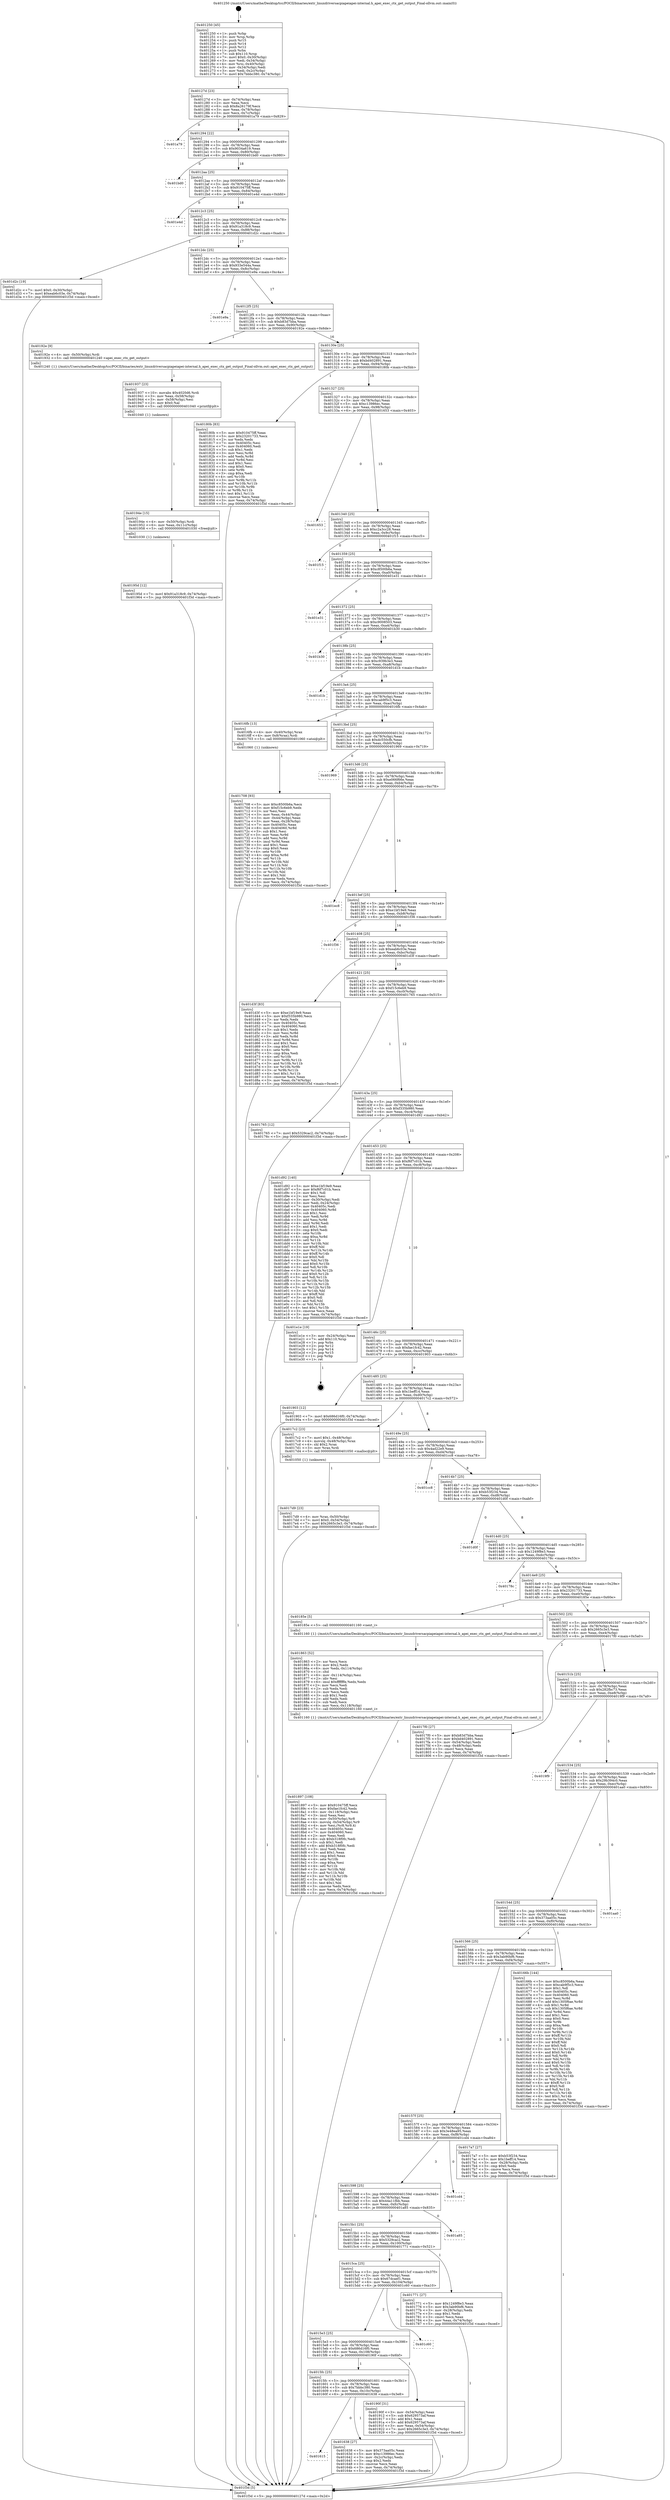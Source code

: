 digraph "0x401250" {
  label = "0x401250 (/mnt/c/Users/mathe/Desktop/tcc/POCII/binaries/extr_linuxdriversacpiapeiapei-internal.h_apei_exec_ctx_get_output_Final-ollvm.out::main(0))"
  labelloc = "t"
  node[shape=record]

  Entry [label="",width=0.3,height=0.3,shape=circle,fillcolor=black,style=filled]
  "0x40127d" [label="{
     0x40127d [23]\l
     | [instrs]\l
     &nbsp;&nbsp;0x40127d \<+3\>: mov -0x74(%rbp),%eax\l
     &nbsp;&nbsp;0x401280 \<+2\>: mov %eax,%ecx\l
     &nbsp;&nbsp;0x401282 \<+6\>: sub $0x8a26179f,%ecx\l
     &nbsp;&nbsp;0x401288 \<+3\>: mov %eax,-0x78(%rbp)\l
     &nbsp;&nbsp;0x40128b \<+3\>: mov %ecx,-0x7c(%rbp)\l
     &nbsp;&nbsp;0x40128e \<+6\>: je 0000000000401a79 \<main+0x829\>\l
  }"]
  "0x401a79" [label="{
     0x401a79\l
  }", style=dashed]
  "0x401294" [label="{
     0x401294 [22]\l
     | [instrs]\l
     &nbsp;&nbsp;0x401294 \<+5\>: jmp 0000000000401299 \<main+0x49\>\l
     &nbsp;&nbsp;0x401299 \<+3\>: mov -0x78(%rbp),%eax\l
     &nbsp;&nbsp;0x40129c \<+5\>: sub $0x9034a619,%eax\l
     &nbsp;&nbsp;0x4012a1 \<+3\>: mov %eax,-0x80(%rbp)\l
     &nbsp;&nbsp;0x4012a4 \<+6\>: je 0000000000401bd0 \<main+0x980\>\l
  }"]
  Exit [label="",width=0.3,height=0.3,shape=circle,fillcolor=black,style=filled,peripheries=2]
  "0x401bd0" [label="{
     0x401bd0\l
  }", style=dashed]
  "0x4012aa" [label="{
     0x4012aa [25]\l
     | [instrs]\l
     &nbsp;&nbsp;0x4012aa \<+5\>: jmp 00000000004012af \<main+0x5f\>\l
     &nbsp;&nbsp;0x4012af \<+3\>: mov -0x78(%rbp),%eax\l
     &nbsp;&nbsp;0x4012b2 \<+5\>: sub $0x910475ff,%eax\l
     &nbsp;&nbsp;0x4012b7 \<+6\>: mov %eax,-0x84(%rbp)\l
     &nbsp;&nbsp;0x4012bd \<+6\>: je 0000000000401e4d \<main+0xbfd\>\l
  }"]
  "0x40195d" [label="{
     0x40195d [12]\l
     | [instrs]\l
     &nbsp;&nbsp;0x40195d \<+7\>: movl $0x91a318c9,-0x74(%rbp)\l
     &nbsp;&nbsp;0x401964 \<+5\>: jmp 0000000000401f3d \<main+0xced\>\l
  }"]
  "0x401e4d" [label="{
     0x401e4d\l
  }", style=dashed]
  "0x4012c3" [label="{
     0x4012c3 [25]\l
     | [instrs]\l
     &nbsp;&nbsp;0x4012c3 \<+5\>: jmp 00000000004012c8 \<main+0x78\>\l
     &nbsp;&nbsp;0x4012c8 \<+3\>: mov -0x78(%rbp),%eax\l
     &nbsp;&nbsp;0x4012cb \<+5\>: sub $0x91a318c9,%eax\l
     &nbsp;&nbsp;0x4012d0 \<+6\>: mov %eax,-0x88(%rbp)\l
     &nbsp;&nbsp;0x4012d6 \<+6\>: je 0000000000401d2c \<main+0xadc\>\l
  }"]
  "0x40194e" [label="{
     0x40194e [15]\l
     | [instrs]\l
     &nbsp;&nbsp;0x40194e \<+4\>: mov -0x50(%rbp),%rdi\l
     &nbsp;&nbsp;0x401952 \<+6\>: mov %eax,-0x11c(%rbp)\l
     &nbsp;&nbsp;0x401958 \<+5\>: call 0000000000401030 \<free@plt\>\l
     | [calls]\l
     &nbsp;&nbsp;0x401030 \{1\} (unknown)\l
  }"]
  "0x401d2c" [label="{
     0x401d2c [19]\l
     | [instrs]\l
     &nbsp;&nbsp;0x401d2c \<+7\>: movl $0x0,-0x30(%rbp)\l
     &nbsp;&nbsp;0x401d33 \<+7\>: movl $0xeab6c03e,-0x74(%rbp)\l
     &nbsp;&nbsp;0x401d3a \<+5\>: jmp 0000000000401f3d \<main+0xced\>\l
  }"]
  "0x4012dc" [label="{
     0x4012dc [25]\l
     | [instrs]\l
     &nbsp;&nbsp;0x4012dc \<+5\>: jmp 00000000004012e1 \<main+0x91\>\l
     &nbsp;&nbsp;0x4012e1 \<+3\>: mov -0x78(%rbp),%eax\l
     &nbsp;&nbsp;0x4012e4 \<+5\>: sub $0x933e544a,%eax\l
     &nbsp;&nbsp;0x4012e9 \<+6\>: mov %eax,-0x8c(%rbp)\l
     &nbsp;&nbsp;0x4012ef \<+6\>: je 0000000000401e9a \<main+0xc4a\>\l
  }"]
  "0x401937" [label="{
     0x401937 [23]\l
     | [instrs]\l
     &nbsp;&nbsp;0x401937 \<+10\>: movabs $0x4020d6,%rdi\l
     &nbsp;&nbsp;0x401941 \<+3\>: mov %eax,-0x58(%rbp)\l
     &nbsp;&nbsp;0x401944 \<+3\>: mov -0x58(%rbp),%esi\l
     &nbsp;&nbsp;0x401947 \<+2\>: mov $0x0,%al\l
     &nbsp;&nbsp;0x401949 \<+5\>: call 0000000000401040 \<printf@plt\>\l
     | [calls]\l
     &nbsp;&nbsp;0x401040 \{1\} (unknown)\l
  }"]
  "0x401e9a" [label="{
     0x401e9a\l
  }", style=dashed]
  "0x4012f5" [label="{
     0x4012f5 [25]\l
     | [instrs]\l
     &nbsp;&nbsp;0x4012f5 \<+5\>: jmp 00000000004012fa \<main+0xaa\>\l
     &nbsp;&nbsp;0x4012fa \<+3\>: mov -0x78(%rbp),%eax\l
     &nbsp;&nbsp;0x4012fd \<+5\>: sub $0xb83d7bba,%eax\l
     &nbsp;&nbsp;0x401302 \<+6\>: mov %eax,-0x90(%rbp)\l
     &nbsp;&nbsp;0x401308 \<+6\>: je 000000000040192e \<main+0x6de\>\l
  }"]
  "0x401897" [label="{
     0x401897 [108]\l
     | [instrs]\l
     &nbsp;&nbsp;0x401897 \<+5\>: mov $0x910475ff,%ecx\l
     &nbsp;&nbsp;0x40189c \<+5\>: mov $0xfae1fc42,%edx\l
     &nbsp;&nbsp;0x4018a1 \<+6\>: mov -0x118(%rbp),%esi\l
     &nbsp;&nbsp;0x4018a7 \<+3\>: imul %eax,%esi\l
     &nbsp;&nbsp;0x4018aa \<+4\>: mov -0x50(%rbp),%r8\l
     &nbsp;&nbsp;0x4018ae \<+4\>: movslq -0x54(%rbp),%r9\l
     &nbsp;&nbsp;0x4018b2 \<+4\>: mov %esi,(%r8,%r9,4)\l
     &nbsp;&nbsp;0x4018b6 \<+7\>: mov 0x40405c,%eax\l
     &nbsp;&nbsp;0x4018bd \<+7\>: mov 0x404060,%esi\l
     &nbsp;&nbsp;0x4018c4 \<+2\>: mov %eax,%edi\l
     &nbsp;&nbsp;0x4018c6 \<+6\>: sub $0xb318f0fc,%edi\l
     &nbsp;&nbsp;0x4018cc \<+3\>: sub $0x1,%edi\l
     &nbsp;&nbsp;0x4018cf \<+6\>: add $0xb318f0fc,%edi\l
     &nbsp;&nbsp;0x4018d5 \<+3\>: imul %edi,%eax\l
     &nbsp;&nbsp;0x4018d8 \<+3\>: and $0x1,%eax\l
     &nbsp;&nbsp;0x4018db \<+3\>: cmp $0x0,%eax\l
     &nbsp;&nbsp;0x4018de \<+4\>: sete %r10b\l
     &nbsp;&nbsp;0x4018e2 \<+3\>: cmp $0xa,%esi\l
     &nbsp;&nbsp;0x4018e5 \<+4\>: setl %r11b\l
     &nbsp;&nbsp;0x4018e9 \<+3\>: mov %r10b,%bl\l
     &nbsp;&nbsp;0x4018ec \<+3\>: and %r11b,%bl\l
     &nbsp;&nbsp;0x4018ef \<+3\>: xor %r11b,%r10b\l
     &nbsp;&nbsp;0x4018f2 \<+3\>: or %r10b,%bl\l
     &nbsp;&nbsp;0x4018f5 \<+3\>: test $0x1,%bl\l
     &nbsp;&nbsp;0x4018f8 \<+3\>: cmovne %edx,%ecx\l
     &nbsp;&nbsp;0x4018fb \<+3\>: mov %ecx,-0x74(%rbp)\l
     &nbsp;&nbsp;0x4018fe \<+5\>: jmp 0000000000401f3d \<main+0xced\>\l
  }"]
  "0x40192e" [label="{
     0x40192e [9]\l
     | [instrs]\l
     &nbsp;&nbsp;0x40192e \<+4\>: mov -0x50(%rbp),%rdi\l
     &nbsp;&nbsp;0x401932 \<+5\>: call 0000000000401240 \<apei_exec_ctx_get_output\>\l
     | [calls]\l
     &nbsp;&nbsp;0x401240 \{1\} (/mnt/c/Users/mathe/Desktop/tcc/POCII/binaries/extr_linuxdriversacpiapeiapei-internal.h_apei_exec_ctx_get_output_Final-ollvm.out::apei_exec_ctx_get_output)\l
  }"]
  "0x40130e" [label="{
     0x40130e [25]\l
     | [instrs]\l
     &nbsp;&nbsp;0x40130e \<+5\>: jmp 0000000000401313 \<main+0xc3\>\l
     &nbsp;&nbsp;0x401313 \<+3\>: mov -0x78(%rbp),%eax\l
     &nbsp;&nbsp;0x401316 \<+5\>: sub $0xbd402891,%eax\l
     &nbsp;&nbsp;0x40131b \<+6\>: mov %eax,-0x94(%rbp)\l
     &nbsp;&nbsp;0x401321 \<+6\>: je 000000000040180b \<main+0x5bb\>\l
  }"]
  "0x401863" [label="{
     0x401863 [52]\l
     | [instrs]\l
     &nbsp;&nbsp;0x401863 \<+2\>: xor %ecx,%ecx\l
     &nbsp;&nbsp;0x401865 \<+5\>: mov $0x2,%edx\l
     &nbsp;&nbsp;0x40186a \<+6\>: mov %edx,-0x114(%rbp)\l
     &nbsp;&nbsp;0x401870 \<+1\>: cltd\l
     &nbsp;&nbsp;0x401871 \<+6\>: mov -0x114(%rbp),%esi\l
     &nbsp;&nbsp;0x401877 \<+2\>: idiv %esi\l
     &nbsp;&nbsp;0x401879 \<+6\>: imul $0xfffffffe,%edx,%edx\l
     &nbsp;&nbsp;0x40187f \<+2\>: mov %ecx,%edi\l
     &nbsp;&nbsp;0x401881 \<+2\>: sub %edx,%edi\l
     &nbsp;&nbsp;0x401883 \<+2\>: mov %ecx,%edx\l
     &nbsp;&nbsp;0x401885 \<+3\>: sub $0x1,%edx\l
     &nbsp;&nbsp;0x401888 \<+2\>: add %edx,%edi\l
     &nbsp;&nbsp;0x40188a \<+2\>: sub %edi,%ecx\l
     &nbsp;&nbsp;0x40188c \<+6\>: mov %ecx,-0x118(%rbp)\l
     &nbsp;&nbsp;0x401892 \<+5\>: call 0000000000401160 \<next_i\>\l
     | [calls]\l
     &nbsp;&nbsp;0x401160 \{1\} (/mnt/c/Users/mathe/Desktop/tcc/POCII/binaries/extr_linuxdriversacpiapeiapei-internal.h_apei_exec_ctx_get_output_Final-ollvm.out::next_i)\l
  }"]
  "0x40180b" [label="{
     0x40180b [83]\l
     | [instrs]\l
     &nbsp;&nbsp;0x40180b \<+5\>: mov $0x910475ff,%eax\l
     &nbsp;&nbsp;0x401810 \<+5\>: mov $0x23201733,%ecx\l
     &nbsp;&nbsp;0x401815 \<+2\>: xor %edx,%edx\l
     &nbsp;&nbsp;0x401817 \<+7\>: mov 0x40405c,%esi\l
     &nbsp;&nbsp;0x40181e \<+7\>: mov 0x404060,%edi\l
     &nbsp;&nbsp;0x401825 \<+3\>: sub $0x1,%edx\l
     &nbsp;&nbsp;0x401828 \<+3\>: mov %esi,%r8d\l
     &nbsp;&nbsp;0x40182b \<+3\>: add %edx,%r8d\l
     &nbsp;&nbsp;0x40182e \<+4\>: imul %r8d,%esi\l
     &nbsp;&nbsp;0x401832 \<+3\>: and $0x1,%esi\l
     &nbsp;&nbsp;0x401835 \<+3\>: cmp $0x0,%esi\l
     &nbsp;&nbsp;0x401838 \<+4\>: sete %r9b\l
     &nbsp;&nbsp;0x40183c \<+3\>: cmp $0xa,%edi\l
     &nbsp;&nbsp;0x40183f \<+4\>: setl %r10b\l
     &nbsp;&nbsp;0x401843 \<+3\>: mov %r9b,%r11b\l
     &nbsp;&nbsp;0x401846 \<+3\>: and %r10b,%r11b\l
     &nbsp;&nbsp;0x401849 \<+3\>: xor %r10b,%r9b\l
     &nbsp;&nbsp;0x40184c \<+3\>: or %r9b,%r11b\l
     &nbsp;&nbsp;0x40184f \<+4\>: test $0x1,%r11b\l
     &nbsp;&nbsp;0x401853 \<+3\>: cmovne %ecx,%eax\l
     &nbsp;&nbsp;0x401856 \<+3\>: mov %eax,-0x74(%rbp)\l
     &nbsp;&nbsp;0x401859 \<+5\>: jmp 0000000000401f3d \<main+0xced\>\l
  }"]
  "0x401327" [label="{
     0x401327 [25]\l
     | [instrs]\l
     &nbsp;&nbsp;0x401327 \<+5\>: jmp 000000000040132c \<main+0xdc\>\l
     &nbsp;&nbsp;0x40132c \<+3\>: mov -0x78(%rbp),%eax\l
     &nbsp;&nbsp;0x40132f \<+5\>: sub $0xc13986ec,%eax\l
     &nbsp;&nbsp;0x401334 \<+6\>: mov %eax,-0x98(%rbp)\l
     &nbsp;&nbsp;0x40133a \<+6\>: je 0000000000401653 \<main+0x403\>\l
  }"]
  "0x4017d9" [label="{
     0x4017d9 [23]\l
     | [instrs]\l
     &nbsp;&nbsp;0x4017d9 \<+4\>: mov %rax,-0x50(%rbp)\l
     &nbsp;&nbsp;0x4017dd \<+7\>: movl $0x0,-0x54(%rbp)\l
     &nbsp;&nbsp;0x4017e4 \<+7\>: movl $0x2665c3e3,-0x74(%rbp)\l
     &nbsp;&nbsp;0x4017eb \<+5\>: jmp 0000000000401f3d \<main+0xced\>\l
  }"]
  "0x401653" [label="{
     0x401653\l
  }", style=dashed]
  "0x401340" [label="{
     0x401340 [25]\l
     | [instrs]\l
     &nbsp;&nbsp;0x401340 \<+5\>: jmp 0000000000401345 \<main+0xf5\>\l
     &nbsp;&nbsp;0x401345 \<+3\>: mov -0x78(%rbp),%eax\l
     &nbsp;&nbsp;0x401348 \<+5\>: sub $0xc2a3cc28,%eax\l
     &nbsp;&nbsp;0x40134d \<+6\>: mov %eax,-0x9c(%rbp)\l
     &nbsp;&nbsp;0x401353 \<+6\>: je 0000000000401f15 \<main+0xcc5\>\l
  }"]
  "0x401708" [label="{
     0x401708 [93]\l
     | [instrs]\l
     &nbsp;&nbsp;0x401708 \<+5\>: mov $0xc8500b6a,%ecx\l
     &nbsp;&nbsp;0x40170d \<+5\>: mov $0xf15c6eb9,%edx\l
     &nbsp;&nbsp;0x401712 \<+2\>: xor %esi,%esi\l
     &nbsp;&nbsp;0x401714 \<+3\>: mov %eax,-0x44(%rbp)\l
     &nbsp;&nbsp;0x401717 \<+3\>: mov -0x44(%rbp),%eax\l
     &nbsp;&nbsp;0x40171a \<+3\>: mov %eax,-0x28(%rbp)\l
     &nbsp;&nbsp;0x40171d \<+7\>: mov 0x40405c,%eax\l
     &nbsp;&nbsp;0x401724 \<+8\>: mov 0x404060,%r8d\l
     &nbsp;&nbsp;0x40172c \<+3\>: sub $0x1,%esi\l
     &nbsp;&nbsp;0x40172f \<+3\>: mov %eax,%r9d\l
     &nbsp;&nbsp;0x401732 \<+3\>: add %esi,%r9d\l
     &nbsp;&nbsp;0x401735 \<+4\>: imul %r9d,%eax\l
     &nbsp;&nbsp;0x401739 \<+3\>: and $0x1,%eax\l
     &nbsp;&nbsp;0x40173c \<+3\>: cmp $0x0,%eax\l
     &nbsp;&nbsp;0x40173f \<+4\>: sete %r10b\l
     &nbsp;&nbsp;0x401743 \<+4\>: cmp $0xa,%r8d\l
     &nbsp;&nbsp;0x401747 \<+4\>: setl %r11b\l
     &nbsp;&nbsp;0x40174b \<+3\>: mov %r10b,%bl\l
     &nbsp;&nbsp;0x40174e \<+3\>: and %r11b,%bl\l
     &nbsp;&nbsp;0x401751 \<+3\>: xor %r11b,%r10b\l
     &nbsp;&nbsp;0x401754 \<+3\>: or %r10b,%bl\l
     &nbsp;&nbsp;0x401757 \<+3\>: test $0x1,%bl\l
     &nbsp;&nbsp;0x40175a \<+3\>: cmovne %edx,%ecx\l
     &nbsp;&nbsp;0x40175d \<+3\>: mov %ecx,-0x74(%rbp)\l
     &nbsp;&nbsp;0x401760 \<+5\>: jmp 0000000000401f3d \<main+0xced\>\l
  }"]
  "0x401f15" [label="{
     0x401f15\l
  }", style=dashed]
  "0x401359" [label="{
     0x401359 [25]\l
     | [instrs]\l
     &nbsp;&nbsp;0x401359 \<+5\>: jmp 000000000040135e \<main+0x10e\>\l
     &nbsp;&nbsp;0x40135e \<+3\>: mov -0x78(%rbp),%eax\l
     &nbsp;&nbsp;0x401361 \<+5\>: sub $0xc8500b6a,%eax\l
     &nbsp;&nbsp;0x401366 \<+6\>: mov %eax,-0xa0(%rbp)\l
     &nbsp;&nbsp;0x40136c \<+6\>: je 0000000000401e31 \<main+0xbe1\>\l
  }"]
  "0x401250" [label="{
     0x401250 [45]\l
     | [instrs]\l
     &nbsp;&nbsp;0x401250 \<+1\>: push %rbp\l
     &nbsp;&nbsp;0x401251 \<+3\>: mov %rsp,%rbp\l
     &nbsp;&nbsp;0x401254 \<+2\>: push %r15\l
     &nbsp;&nbsp;0x401256 \<+2\>: push %r14\l
     &nbsp;&nbsp;0x401258 \<+2\>: push %r12\l
     &nbsp;&nbsp;0x40125a \<+1\>: push %rbx\l
     &nbsp;&nbsp;0x40125b \<+7\>: sub $0x110,%rsp\l
     &nbsp;&nbsp;0x401262 \<+7\>: movl $0x0,-0x30(%rbp)\l
     &nbsp;&nbsp;0x401269 \<+3\>: mov %edi,-0x34(%rbp)\l
     &nbsp;&nbsp;0x40126c \<+4\>: mov %rsi,-0x40(%rbp)\l
     &nbsp;&nbsp;0x401270 \<+3\>: mov -0x34(%rbp),%edi\l
     &nbsp;&nbsp;0x401273 \<+3\>: mov %edi,-0x2c(%rbp)\l
     &nbsp;&nbsp;0x401276 \<+7\>: movl $0x7bbbc380,-0x74(%rbp)\l
  }"]
  "0x401e31" [label="{
     0x401e31\l
  }", style=dashed]
  "0x401372" [label="{
     0x401372 [25]\l
     | [instrs]\l
     &nbsp;&nbsp;0x401372 \<+5\>: jmp 0000000000401377 \<main+0x127\>\l
     &nbsp;&nbsp;0x401377 \<+3\>: mov -0x78(%rbp),%eax\l
     &nbsp;&nbsp;0x40137a \<+5\>: sub $0xc9008503,%eax\l
     &nbsp;&nbsp;0x40137f \<+6\>: mov %eax,-0xa4(%rbp)\l
     &nbsp;&nbsp;0x401385 \<+6\>: je 0000000000401b30 \<main+0x8e0\>\l
  }"]
  "0x401f3d" [label="{
     0x401f3d [5]\l
     | [instrs]\l
     &nbsp;&nbsp;0x401f3d \<+5\>: jmp 000000000040127d \<main+0x2d\>\l
  }"]
  "0x401b30" [label="{
     0x401b30\l
  }", style=dashed]
  "0x40138b" [label="{
     0x40138b [25]\l
     | [instrs]\l
     &nbsp;&nbsp;0x40138b \<+5\>: jmp 0000000000401390 \<main+0x140\>\l
     &nbsp;&nbsp;0x401390 \<+3\>: mov -0x78(%rbp),%eax\l
     &nbsp;&nbsp;0x401393 \<+5\>: sub $0xc939b3e3,%eax\l
     &nbsp;&nbsp;0x401398 \<+6\>: mov %eax,-0xa8(%rbp)\l
     &nbsp;&nbsp;0x40139e \<+6\>: je 0000000000401d1b \<main+0xacb\>\l
  }"]
  "0x401615" [label="{
     0x401615\l
  }", style=dashed]
  "0x401d1b" [label="{
     0x401d1b\l
  }", style=dashed]
  "0x4013a4" [label="{
     0x4013a4 [25]\l
     | [instrs]\l
     &nbsp;&nbsp;0x4013a4 \<+5\>: jmp 00000000004013a9 \<main+0x159\>\l
     &nbsp;&nbsp;0x4013a9 \<+3\>: mov -0x78(%rbp),%eax\l
     &nbsp;&nbsp;0x4013ac \<+5\>: sub $0xcab9f5c3,%eax\l
     &nbsp;&nbsp;0x4013b1 \<+6\>: mov %eax,-0xac(%rbp)\l
     &nbsp;&nbsp;0x4013b7 \<+6\>: je 00000000004016fb \<main+0x4ab\>\l
  }"]
  "0x401638" [label="{
     0x401638 [27]\l
     | [instrs]\l
     &nbsp;&nbsp;0x401638 \<+5\>: mov $0x373aa05c,%eax\l
     &nbsp;&nbsp;0x40163d \<+5\>: mov $0xc13986ec,%ecx\l
     &nbsp;&nbsp;0x401642 \<+3\>: mov -0x2c(%rbp),%edx\l
     &nbsp;&nbsp;0x401645 \<+3\>: cmp $0x2,%edx\l
     &nbsp;&nbsp;0x401648 \<+3\>: cmovne %ecx,%eax\l
     &nbsp;&nbsp;0x40164b \<+3\>: mov %eax,-0x74(%rbp)\l
     &nbsp;&nbsp;0x40164e \<+5\>: jmp 0000000000401f3d \<main+0xced\>\l
  }"]
  "0x4016fb" [label="{
     0x4016fb [13]\l
     | [instrs]\l
     &nbsp;&nbsp;0x4016fb \<+4\>: mov -0x40(%rbp),%rax\l
     &nbsp;&nbsp;0x4016ff \<+4\>: mov 0x8(%rax),%rdi\l
     &nbsp;&nbsp;0x401703 \<+5\>: call 0000000000401060 \<atoi@plt\>\l
     | [calls]\l
     &nbsp;&nbsp;0x401060 \{1\} (unknown)\l
  }"]
  "0x4013bd" [label="{
     0x4013bd [25]\l
     | [instrs]\l
     &nbsp;&nbsp;0x4013bd \<+5\>: jmp 00000000004013c2 \<main+0x172\>\l
     &nbsp;&nbsp;0x4013c2 \<+3\>: mov -0x78(%rbp),%eax\l
     &nbsp;&nbsp;0x4013c5 \<+5\>: sub $0xdc550cfb,%eax\l
     &nbsp;&nbsp;0x4013ca \<+6\>: mov %eax,-0xb0(%rbp)\l
     &nbsp;&nbsp;0x4013d0 \<+6\>: je 0000000000401969 \<main+0x719\>\l
  }"]
  "0x4015fc" [label="{
     0x4015fc [25]\l
     | [instrs]\l
     &nbsp;&nbsp;0x4015fc \<+5\>: jmp 0000000000401601 \<main+0x3b1\>\l
     &nbsp;&nbsp;0x401601 \<+3\>: mov -0x78(%rbp),%eax\l
     &nbsp;&nbsp;0x401604 \<+5\>: sub $0x7bbbc380,%eax\l
     &nbsp;&nbsp;0x401609 \<+6\>: mov %eax,-0x10c(%rbp)\l
     &nbsp;&nbsp;0x40160f \<+6\>: je 0000000000401638 \<main+0x3e8\>\l
  }"]
  "0x401969" [label="{
     0x401969\l
  }", style=dashed]
  "0x4013d6" [label="{
     0x4013d6 [25]\l
     | [instrs]\l
     &nbsp;&nbsp;0x4013d6 \<+5\>: jmp 00000000004013db \<main+0x18b\>\l
     &nbsp;&nbsp;0x4013db \<+3\>: mov -0x78(%rbp),%eax\l
     &nbsp;&nbsp;0x4013de \<+5\>: sub $0xe066f66e,%eax\l
     &nbsp;&nbsp;0x4013e3 \<+6\>: mov %eax,-0xb4(%rbp)\l
     &nbsp;&nbsp;0x4013e9 \<+6\>: je 0000000000401ec8 \<main+0xc78\>\l
  }"]
  "0x40190f" [label="{
     0x40190f [31]\l
     | [instrs]\l
     &nbsp;&nbsp;0x40190f \<+3\>: mov -0x54(%rbp),%eax\l
     &nbsp;&nbsp;0x401912 \<+5\>: sub $0x629573af,%eax\l
     &nbsp;&nbsp;0x401917 \<+3\>: add $0x1,%eax\l
     &nbsp;&nbsp;0x40191a \<+5\>: add $0x629573af,%eax\l
     &nbsp;&nbsp;0x40191f \<+3\>: mov %eax,-0x54(%rbp)\l
     &nbsp;&nbsp;0x401922 \<+7\>: movl $0x2665c3e3,-0x74(%rbp)\l
     &nbsp;&nbsp;0x401929 \<+5\>: jmp 0000000000401f3d \<main+0xced\>\l
  }"]
  "0x401ec8" [label="{
     0x401ec8\l
  }", style=dashed]
  "0x4013ef" [label="{
     0x4013ef [25]\l
     | [instrs]\l
     &nbsp;&nbsp;0x4013ef \<+5\>: jmp 00000000004013f4 \<main+0x1a4\>\l
     &nbsp;&nbsp;0x4013f4 \<+3\>: mov -0x78(%rbp),%eax\l
     &nbsp;&nbsp;0x4013f7 \<+5\>: sub $0xe1bf19e9,%eax\l
     &nbsp;&nbsp;0x4013fc \<+6\>: mov %eax,-0xb8(%rbp)\l
     &nbsp;&nbsp;0x401402 \<+6\>: je 0000000000401f36 \<main+0xce6\>\l
  }"]
  "0x4015e3" [label="{
     0x4015e3 [25]\l
     | [instrs]\l
     &nbsp;&nbsp;0x4015e3 \<+5\>: jmp 00000000004015e8 \<main+0x398\>\l
     &nbsp;&nbsp;0x4015e8 \<+3\>: mov -0x78(%rbp),%eax\l
     &nbsp;&nbsp;0x4015eb \<+5\>: sub $0x686d16f0,%eax\l
     &nbsp;&nbsp;0x4015f0 \<+6\>: mov %eax,-0x108(%rbp)\l
     &nbsp;&nbsp;0x4015f6 \<+6\>: je 000000000040190f \<main+0x6bf\>\l
  }"]
  "0x401f36" [label="{
     0x401f36\l
  }", style=dashed]
  "0x401408" [label="{
     0x401408 [25]\l
     | [instrs]\l
     &nbsp;&nbsp;0x401408 \<+5\>: jmp 000000000040140d \<main+0x1bd\>\l
     &nbsp;&nbsp;0x40140d \<+3\>: mov -0x78(%rbp),%eax\l
     &nbsp;&nbsp;0x401410 \<+5\>: sub $0xeab6c03e,%eax\l
     &nbsp;&nbsp;0x401415 \<+6\>: mov %eax,-0xbc(%rbp)\l
     &nbsp;&nbsp;0x40141b \<+6\>: je 0000000000401d3f \<main+0xaef\>\l
  }"]
  "0x401c60" [label="{
     0x401c60\l
  }", style=dashed]
  "0x401d3f" [label="{
     0x401d3f [83]\l
     | [instrs]\l
     &nbsp;&nbsp;0x401d3f \<+5\>: mov $0xe1bf19e9,%eax\l
     &nbsp;&nbsp;0x401d44 \<+5\>: mov $0xf335b980,%ecx\l
     &nbsp;&nbsp;0x401d49 \<+2\>: xor %edx,%edx\l
     &nbsp;&nbsp;0x401d4b \<+7\>: mov 0x40405c,%esi\l
     &nbsp;&nbsp;0x401d52 \<+7\>: mov 0x404060,%edi\l
     &nbsp;&nbsp;0x401d59 \<+3\>: sub $0x1,%edx\l
     &nbsp;&nbsp;0x401d5c \<+3\>: mov %esi,%r8d\l
     &nbsp;&nbsp;0x401d5f \<+3\>: add %edx,%r8d\l
     &nbsp;&nbsp;0x401d62 \<+4\>: imul %r8d,%esi\l
     &nbsp;&nbsp;0x401d66 \<+3\>: and $0x1,%esi\l
     &nbsp;&nbsp;0x401d69 \<+3\>: cmp $0x0,%esi\l
     &nbsp;&nbsp;0x401d6c \<+4\>: sete %r9b\l
     &nbsp;&nbsp;0x401d70 \<+3\>: cmp $0xa,%edi\l
     &nbsp;&nbsp;0x401d73 \<+4\>: setl %r10b\l
     &nbsp;&nbsp;0x401d77 \<+3\>: mov %r9b,%r11b\l
     &nbsp;&nbsp;0x401d7a \<+3\>: and %r10b,%r11b\l
     &nbsp;&nbsp;0x401d7d \<+3\>: xor %r10b,%r9b\l
     &nbsp;&nbsp;0x401d80 \<+3\>: or %r9b,%r11b\l
     &nbsp;&nbsp;0x401d83 \<+4\>: test $0x1,%r11b\l
     &nbsp;&nbsp;0x401d87 \<+3\>: cmovne %ecx,%eax\l
     &nbsp;&nbsp;0x401d8a \<+3\>: mov %eax,-0x74(%rbp)\l
     &nbsp;&nbsp;0x401d8d \<+5\>: jmp 0000000000401f3d \<main+0xced\>\l
  }"]
  "0x401421" [label="{
     0x401421 [25]\l
     | [instrs]\l
     &nbsp;&nbsp;0x401421 \<+5\>: jmp 0000000000401426 \<main+0x1d6\>\l
     &nbsp;&nbsp;0x401426 \<+3\>: mov -0x78(%rbp),%eax\l
     &nbsp;&nbsp;0x401429 \<+5\>: sub $0xf15c6eb9,%eax\l
     &nbsp;&nbsp;0x40142e \<+6\>: mov %eax,-0xc0(%rbp)\l
     &nbsp;&nbsp;0x401434 \<+6\>: je 0000000000401765 \<main+0x515\>\l
  }"]
  "0x4015ca" [label="{
     0x4015ca [25]\l
     | [instrs]\l
     &nbsp;&nbsp;0x4015ca \<+5\>: jmp 00000000004015cf \<main+0x37f\>\l
     &nbsp;&nbsp;0x4015cf \<+3\>: mov -0x78(%rbp),%eax\l
     &nbsp;&nbsp;0x4015d2 \<+5\>: sub $0x67dcaef1,%eax\l
     &nbsp;&nbsp;0x4015d7 \<+6\>: mov %eax,-0x104(%rbp)\l
     &nbsp;&nbsp;0x4015dd \<+6\>: je 0000000000401c60 \<main+0xa10\>\l
  }"]
  "0x401765" [label="{
     0x401765 [12]\l
     | [instrs]\l
     &nbsp;&nbsp;0x401765 \<+7\>: movl $0x5329cac2,-0x74(%rbp)\l
     &nbsp;&nbsp;0x40176c \<+5\>: jmp 0000000000401f3d \<main+0xced\>\l
  }"]
  "0x40143a" [label="{
     0x40143a [25]\l
     | [instrs]\l
     &nbsp;&nbsp;0x40143a \<+5\>: jmp 000000000040143f \<main+0x1ef\>\l
     &nbsp;&nbsp;0x40143f \<+3\>: mov -0x78(%rbp),%eax\l
     &nbsp;&nbsp;0x401442 \<+5\>: sub $0xf335b980,%eax\l
     &nbsp;&nbsp;0x401447 \<+6\>: mov %eax,-0xc4(%rbp)\l
     &nbsp;&nbsp;0x40144d \<+6\>: je 0000000000401d92 \<main+0xb42\>\l
  }"]
  "0x401771" [label="{
     0x401771 [27]\l
     | [instrs]\l
     &nbsp;&nbsp;0x401771 \<+5\>: mov $0x1249f8e3,%eax\l
     &nbsp;&nbsp;0x401776 \<+5\>: mov $0x3ab90bf6,%ecx\l
     &nbsp;&nbsp;0x40177b \<+3\>: mov -0x28(%rbp),%edx\l
     &nbsp;&nbsp;0x40177e \<+3\>: cmp $0x1,%edx\l
     &nbsp;&nbsp;0x401781 \<+3\>: cmovl %ecx,%eax\l
     &nbsp;&nbsp;0x401784 \<+3\>: mov %eax,-0x74(%rbp)\l
     &nbsp;&nbsp;0x401787 \<+5\>: jmp 0000000000401f3d \<main+0xced\>\l
  }"]
  "0x401d92" [label="{
     0x401d92 [140]\l
     | [instrs]\l
     &nbsp;&nbsp;0x401d92 \<+5\>: mov $0xe1bf19e9,%eax\l
     &nbsp;&nbsp;0x401d97 \<+5\>: mov $0xf6f7c01b,%ecx\l
     &nbsp;&nbsp;0x401d9c \<+2\>: mov $0x1,%dl\l
     &nbsp;&nbsp;0x401d9e \<+2\>: xor %esi,%esi\l
     &nbsp;&nbsp;0x401da0 \<+3\>: mov -0x30(%rbp),%edi\l
     &nbsp;&nbsp;0x401da3 \<+3\>: mov %edi,-0x24(%rbp)\l
     &nbsp;&nbsp;0x401da6 \<+7\>: mov 0x40405c,%edi\l
     &nbsp;&nbsp;0x401dad \<+8\>: mov 0x404060,%r8d\l
     &nbsp;&nbsp;0x401db5 \<+3\>: sub $0x1,%esi\l
     &nbsp;&nbsp;0x401db8 \<+3\>: mov %edi,%r9d\l
     &nbsp;&nbsp;0x401dbb \<+3\>: add %esi,%r9d\l
     &nbsp;&nbsp;0x401dbe \<+4\>: imul %r9d,%edi\l
     &nbsp;&nbsp;0x401dc2 \<+3\>: and $0x1,%edi\l
     &nbsp;&nbsp;0x401dc5 \<+3\>: cmp $0x0,%edi\l
     &nbsp;&nbsp;0x401dc8 \<+4\>: sete %r10b\l
     &nbsp;&nbsp;0x401dcc \<+4\>: cmp $0xa,%r8d\l
     &nbsp;&nbsp;0x401dd0 \<+4\>: setl %r11b\l
     &nbsp;&nbsp;0x401dd4 \<+3\>: mov %r10b,%bl\l
     &nbsp;&nbsp;0x401dd7 \<+3\>: xor $0xff,%bl\l
     &nbsp;&nbsp;0x401dda \<+3\>: mov %r11b,%r14b\l
     &nbsp;&nbsp;0x401ddd \<+4\>: xor $0xff,%r14b\l
     &nbsp;&nbsp;0x401de1 \<+3\>: xor $0x0,%dl\l
     &nbsp;&nbsp;0x401de4 \<+3\>: mov %bl,%r15b\l
     &nbsp;&nbsp;0x401de7 \<+4\>: and $0x0,%r15b\l
     &nbsp;&nbsp;0x401deb \<+3\>: and %dl,%r10b\l
     &nbsp;&nbsp;0x401dee \<+3\>: mov %r14b,%r12b\l
     &nbsp;&nbsp;0x401df1 \<+4\>: and $0x0,%r12b\l
     &nbsp;&nbsp;0x401df5 \<+3\>: and %dl,%r11b\l
     &nbsp;&nbsp;0x401df8 \<+3\>: or %r10b,%r15b\l
     &nbsp;&nbsp;0x401dfb \<+3\>: or %r11b,%r12b\l
     &nbsp;&nbsp;0x401dfe \<+3\>: xor %r12b,%r15b\l
     &nbsp;&nbsp;0x401e01 \<+3\>: or %r14b,%bl\l
     &nbsp;&nbsp;0x401e04 \<+3\>: xor $0xff,%bl\l
     &nbsp;&nbsp;0x401e07 \<+3\>: or $0x0,%dl\l
     &nbsp;&nbsp;0x401e0a \<+2\>: and %dl,%bl\l
     &nbsp;&nbsp;0x401e0c \<+3\>: or %bl,%r15b\l
     &nbsp;&nbsp;0x401e0f \<+4\>: test $0x1,%r15b\l
     &nbsp;&nbsp;0x401e13 \<+3\>: cmovne %ecx,%eax\l
     &nbsp;&nbsp;0x401e16 \<+3\>: mov %eax,-0x74(%rbp)\l
     &nbsp;&nbsp;0x401e19 \<+5\>: jmp 0000000000401f3d \<main+0xced\>\l
  }"]
  "0x401453" [label="{
     0x401453 [25]\l
     | [instrs]\l
     &nbsp;&nbsp;0x401453 \<+5\>: jmp 0000000000401458 \<main+0x208\>\l
     &nbsp;&nbsp;0x401458 \<+3\>: mov -0x78(%rbp),%eax\l
     &nbsp;&nbsp;0x40145b \<+5\>: sub $0xf6f7c01b,%eax\l
     &nbsp;&nbsp;0x401460 \<+6\>: mov %eax,-0xc8(%rbp)\l
     &nbsp;&nbsp;0x401466 \<+6\>: je 0000000000401e1e \<main+0xbce\>\l
  }"]
  "0x4015b1" [label="{
     0x4015b1 [25]\l
     | [instrs]\l
     &nbsp;&nbsp;0x4015b1 \<+5\>: jmp 00000000004015b6 \<main+0x366\>\l
     &nbsp;&nbsp;0x4015b6 \<+3\>: mov -0x78(%rbp),%eax\l
     &nbsp;&nbsp;0x4015b9 \<+5\>: sub $0x5329cac2,%eax\l
     &nbsp;&nbsp;0x4015be \<+6\>: mov %eax,-0x100(%rbp)\l
     &nbsp;&nbsp;0x4015c4 \<+6\>: je 0000000000401771 \<main+0x521\>\l
  }"]
  "0x401e1e" [label="{
     0x401e1e [19]\l
     | [instrs]\l
     &nbsp;&nbsp;0x401e1e \<+3\>: mov -0x24(%rbp),%eax\l
     &nbsp;&nbsp;0x401e21 \<+7\>: add $0x110,%rsp\l
     &nbsp;&nbsp;0x401e28 \<+1\>: pop %rbx\l
     &nbsp;&nbsp;0x401e29 \<+2\>: pop %r12\l
     &nbsp;&nbsp;0x401e2b \<+2\>: pop %r14\l
     &nbsp;&nbsp;0x401e2d \<+2\>: pop %r15\l
     &nbsp;&nbsp;0x401e2f \<+1\>: pop %rbp\l
     &nbsp;&nbsp;0x401e30 \<+1\>: ret\l
  }"]
  "0x40146c" [label="{
     0x40146c [25]\l
     | [instrs]\l
     &nbsp;&nbsp;0x40146c \<+5\>: jmp 0000000000401471 \<main+0x221\>\l
     &nbsp;&nbsp;0x401471 \<+3\>: mov -0x78(%rbp),%eax\l
     &nbsp;&nbsp;0x401474 \<+5\>: sub $0xfae1fc42,%eax\l
     &nbsp;&nbsp;0x401479 \<+6\>: mov %eax,-0xcc(%rbp)\l
     &nbsp;&nbsp;0x40147f \<+6\>: je 0000000000401903 \<main+0x6b3\>\l
  }"]
  "0x401a85" [label="{
     0x401a85\l
  }", style=dashed]
  "0x401903" [label="{
     0x401903 [12]\l
     | [instrs]\l
     &nbsp;&nbsp;0x401903 \<+7\>: movl $0x686d16f0,-0x74(%rbp)\l
     &nbsp;&nbsp;0x40190a \<+5\>: jmp 0000000000401f3d \<main+0xced\>\l
  }"]
  "0x401485" [label="{
     0x401485 [25]\l
     | [instrs]\l
     &nbsp;&nbsp;0x401485 \<+5\>: jmp 000000000040148a \<main+0x23a\>\l
     &nbsp;&nbsp;0x40148a \<+3\>: mov -0x78(%rbp),%eax\l
     &nbsp;&nbsp;0x40148d \<+5\>: sub $0x1beff14,%eax\l
     &nbsp;&nbsp;0x401492 \<+6\>: mov %eax,-0xd0(%rbp)\l
     &nbsp;&nbsp;0x401498 \<+6\>: je 00000000004017c2 \<main+0x572\>\l
  }"]
  "0x401598" [label="{
     0x401598 [25]\l
     | [instrs]\l
     &nbsp;&nbsp;0x401598 \<+5\>: jmp 000000000040159d \<main+0x34d\>\l
     &nbsp;&nbsp;0x40159d \<+3\>: mov -0x78(%rbp),%eax\l
     &nbsp;&nbsp;0x4015a0 \<+5\>: sub $0x44a11fbb,%eax\l
     &nbsp;&nbsp;0x4015a5 \<+6\>: mov %eax,-0xfc(%rbp)\l
     &nbsp;&nbsp;0x4015ab \<+6\>: je 0000000000401a85 \<main+0x835\>\l
  }"]
  "0x4017c2" [label="{
     0x4017c2 [23]\l
     | [instrs]\l
     &nbsp;&nbsp;0x4017c2 \<+7\>: movl $0x1,-0x48(%rbp)\l
     &nbsp;&nbsp;0x4017c9 \<+4\>: movslq -0x48(%rbp),%rax\l
     &nbsp;&nbsp;0x4017cd \<+4\>: shl $0x2,%rax\l
     &nbsp;&nbsp;0x4017d1 \<+3\>: mov %rax,%rdi\l
     &nbsp;&nbsp;0x4017d4 \<+5\>: call 0000000000401050 \<malloc@plt\>\l
     | [calls]\l
     &nbsp;&nbsp;0x401050 \{1\} (unknown)\l
  }"]
  "0x40149e" [label="{
     0x40149e [25]\l
     | [instrs]\l
     &nbsp;&nbsp;0x40149e \<+5\>: jmp 00000000004014a3 \<main+0x253\>\l
     &nbsp;&nbsp;0x4014a3 \<+3\>: mov -0x78(%rbp),%eax\l
     &nbsp;&nbsp;0x4014a6 \<+5\>: sub $0x4ad22e9,%eax\l
     &nbsp;&nbsp;0x4014ab \<+6\>: mov %eax,-0xd4(%rbp)\l
     &nbsp;&nbsp;0x4014b1 \<+6\>: je 0000000000401cc8 \<main+0xa78\>\l
  }"]
  "0x401cd4" [label="{
     0x401cd4\l
  }", style=dashed]
  "0x401cc8" [label="{
     0x401cc8\l
  }", style=dashed]
  "0x4014b7" [label="{
     0x4014b7 [25]\l
     | [instrs]\l
     &nbsp;&nbsp;0x4014b7 \<+5\>: jmp 00000000004014bc \<main+0x26c\>\l
     &nbsp;&nbsp;0x4014bc \<+3\>: mov -0x78(%rbp),%eax\l
     &nbsp;&nbsp;0x4014bf \<+5\>: sub $0xb53f234,%eax\l
     &nbsp;&nbsp;0x4014c4 \<+6\>: mov %eax,-0xd8(%rbp)\l
     &nbsp;&nbsp;0x4014ca \<+6\>: je 0000000000401d0f \<main+0xabf\>\l
  }"]
  "0x40157f" [label="{
     0x40157f [25]\l
     | [instrs]\l
     &nbsp;&nbsp;0x40157f \<+5\>: jmp 0000000000401584 \<main+0x334\>\l
     &nbsp;&nbsp;0x401584 \<+3\>: mov -0x78(%rbp),%eax\l
     &nbsp;&nbsp;0x401587 \<+5\>: sub $0x3e48ea95,%eax\l
     &nbsp;&nbsp;0x40158c \<+6\>: mov %eax,-0xf8(%rbp)\l
     &nbsp;&nbsp;0x401592 \<+6\>: je 0000000000401cd4 \<main+0xa84\>\l
  }"]
  "0x401d0f" [label="{
     0x401d0f\l
  }", style=dashed]
  "0x4014d0" [label="{
     0x4014d0 [25]\l
     | [instrs]\l
     &nbsp;&nbsp;0x4014d0 \<+5\>: jmp 00000000004014d5 \<main+0x285\>\l
     &nbsp;&nbsp;0x4014d5 \<+3\>: mov -0x78(%rbp),%eax\l
     &nbsp;&nbsp;0x4014d8 \<+5\>: sub $0x1249f8e3,%eax\l
     &nbsp;&nbsp;0x4014dd \<+6\>: mov %eax,-0xdc(%rbp)\l
     &nbsp;&nbsp;0x4014e3 \<+6\>: je 000000000040178c \<main+0x53c\>\l
  }"]
  "0x4017a7" [label="{
     0x4017a7 [27]\l
     | [instrs]\l
     &nbsp;&nbsp;0x4017a7 \<+5\>: mov $0xb53f234,%eax\l
     &nbsp;&nbsp;0x4017ac \<+5\>: mov $0x1beff14,%ecx\l
     &nbsp;&nbsp;0x4017b1 \<+3\>: mov -0x28(%rbp),%edx\l
     &nbsp;&nbsp;0x4017b4 \<+3\>: cmp $0x0,%edx\l
     &nbsp;&nbsp;0x4017b7 \<+3\>: cmove %ecx,%eax\l
     &nbsp;&nbsp;0x4017ba \<+3\>: mov %eax,-0x74(%rbp)\l
     &nbsp;&nbsp;0x4017bd \<+5\>: jmp 0000000000401f3d \<main+0xced\>\l
  }"]
  "0x40178c" [label="{
     0x40178c\l
  }", style=dashed]
  "0x4014e9" [label="{
     0x4014e9 [25]\l
     | [instrs]\l
     &nbsp;&nbsp;0x4014e9 \<+5\>: jmp 00000000004014ee \<main+0x29e\>\l
     &nbsp;&nbsp;0x4014ee \<+3\>: mov -0x78(%rbp),%eax\l
     &nbsp;&nbsp;0x4014f1 \<+5\>: sub $0x23201733,%eax\l
     &nbsp;&nbsp;0x4014f6 \<+6\>: mov %eax,-0xe0(%rbp)\l
     &nbsp;&nbsp;0x4014fc \<+6\>: je 000000000040185e \<main+0x60e\>\l
  }"]
  "0x401566" [label="{
     0x401566 [25]\l
     | [instrs]\l
     &nbsp;&nbsp;0x401566 \<+5\>: jmp 000000000040156b \<main+0x31b\>\l
     &nbsp;&nbsp;0x40156b \<+3\>: mov -0x78(%rbp),%eax\l
     &nbsp;&nbsp;0x40156e \<+5\>: sub $0x3ab90bf6,%eax\l
     &nbsp;&nbsp;0x401573 \<+6\>: mov %eax,-0xf4(%rbp)\l
     &nbsp;&nbsp;0x401579 \<+6\>: je 00000000004017a7 \<main+0x557\>\l
  }"]
  "0x40185e" [label="{
     0x40185e [5]\l
     | [instrs]\l
     &nbsp;&nbsp;0x40185e \<+5\>: call 0000000000401160 \<next_i\>\l
     | [calls]\l
     &nbsp;&nbsp;0x401160 \{1\} (/mnt/c/Users/mathe/Desktop/tcc/POCII/binaries/extr_linuxdriversacpiapeiapei-internal.h_apei_exec_ctx_get_output_Final-ollvm.out::next_i)\l
  }"]
  "0x401502" [label="{
     0x401502 [25]\l
     | [instrs]\l
     &nbsp;&nbsp;0x401502 \<+5\>: jmp 0000000000401507 \<main+0x2b7\>\l
     &nbsp;&nbsp;0x401507 \<+3\>: mov -0x78(%rbp),%eax\l
     &nbsp;&nbsp;0x40150a \<+5\>: sub $0x2665c3e3,%eax\l
     &nbsp;&nbsp;0x40150f \<+6\>: mov %eax,-0xe4(%rbp)\l
     &nbsp;&nbsp;0x401515 \<+6\>: je 00000000004017f0 \<main+0x5a0\>\l
  }"]
  "0x40166b" [label="{
     0x40166b [144]\l
     | [instrs]\l
     &nbsp;&nbsp;0x40166b \<+5\>: mov $0xc8500b6a,%eax\l
     &nbsp;&nbsp;0x401670 \<+5\>: mov $0xcab9f5c3,%ecx\l
     &nbsp;&nbsp;0x401675 \<+2\>: mov $0x1,%dl\l
     &nbsp;&nbsp;0x401677 \<+7\>: mov 0x40405c,%esi\l
     &nbsp;&nbsp;0x40167e \<+7\>: mov 0x404060,%edi\l
     &nbsp;&nbsp;0x401685 \<+3\>: mov %esi,%r8d\l
     &nbsp;&nbsp;0x401688 \<+7\>: add $0x1305f6ae,%r8d\l
     &nbsp;&nbsp;0x40168f \<+4\>: sub $0x1,%r8d\l
     &nbsp;&nbsp;0x401693 \<+7\>: sub $0x1305f6ae,%r8d\l
     &nbsp;&nbsp;0x40169a \<+4\>: imul %r8d,%esi\l
     &nbsp;&nbsp;0x40169e \<+3\>: and $0x1,%esi\l
     &nbsp;&nbsp;0x4016a1 \<+3\>: cmp $0x0,%esi\l
     &nbsp;&nbsp;0x4016a4 \<+4\>: sete %r9b\l
     &nbsp;&nbsp;0x4016a8 \<+3\>: cmp $0xa,%edi\l
     &nbsp;&nbsp;0x4016ab \<+4\>: setl %r10b\l
     &nbsp;&nbsp;0x4016af \<+3\>: mov %r9b,%r11b\l
     &nbsp;&nbsp;0x4016b2 \<+4\>: xor $0xff,%r11b\l
     &nbsp;&nbsp;0x4016b6 \<+3\>: mov %r10b,%bl\l
     &nbsp;&nbsp;0x4016b9 \<+3\>: xor $0xff,%bl\l
     &nbsp;&nbsp;0x4016bc \<+3\>: xor $0x0,%dl\l
     &nbsp;&nbsp;0x4016bf \<+3\>: mov %r11b,%r14b\l
     &nbsp;&nbsp;0x4016c2 \<+4\>: and $0x0,%r14b\l
     &nbsp;&nbsp;0x4016c6 \<+3\>: and %dl,%r9b\l
     &nbsp;&nbsp;0x4016c9 \<+3\>: mov %bl,%r15b\l
     &nbsp;&nbsp;0x4016cc \<+4\>: and $0x0,%r15b\l
     &nbsp;&nbsp;0x4016d0 \<+3\>: and %dl,%r10b\l
     &nbsp;&nbsp;0x4016d3 \<+3\>: or %r9b,%r14b\l
     &nbsp;&nbsp;0x4016d6 \<+3\>: or %r10b,%r15b\l
     &nbsp;&nbsp;0x4016d9 \<+3\>: xor %r15b,%r14b\l
     &nbsp;&nbsp;0x4016dc \<+3\>: or %bl,%r11b\l
     &nbsp;&nbsp;0x4016df \<+4\>: xor $0xff,%r11b\l
     &nbsp;&nbsp;0x4016e3 \<+3\>: or $0x0,%dl\l
     &nbsp;&nbsp;0x4016e6 \<+3\>: and %dl,%r11b\l
     &nbsp;&nbsp;0x4016e9 \<+3\>: or %r11b,%r14b\l
     &nbsp;&nbsp;0x4016ec \<+4\>: test $0x1,%r14b\l
     &nbsp;&nbsp;0x4016f0 \<+3\>: cmovne %ecx,%eax\l
     &nbsp;&nbsp;0x4016f3 \<+3\>: mov %eax,-0x74(%rbp)\l
     &nbsp;&nbsp;0x4016f6 \<+5\>: jmp 0000000000401f3d \<main+0xced\>\l
  }"]
  "0x4017f0" [label="{
     0x4017f0 [27]\l
     | [instrs]\l
     &nbsp;&nbsp;0x4017f0 \<+5\>: mov $0xb83d7bba,%eax\l
     &nbsp;&nbsp;0x4017f5 \<+5\>: mov $0xbd402891,%ecx\l
     &nbsp;&nbsp;0x4017fa \<+3\>: mov -0x54(%rbp),%edx\l
     &nbsp;&nbsp;0x4017fd \<+3\>: cmp -0x48(%rbp),%edx\l
     &nbsp;&nbsp;0x401800 \<+3\>: cmovl %ecx,%eax\l
     &nbsp;&nbsp;0x401803 \<+3\>: mov %eax,-0x74(%rbp)\l
     &nbsp;&nbsp;0x401806 \<+5\>: jmp 0000000000401f3d \<main+0xced\>\l
  }"]
  "0x40151b" [label="{
     0x40151b [25]\l
     | [instrs]\l
     &nbsp;&nbsp;0x40151b \<+5\>: jmp 0000000000401520 \<main+0x2d0\>\l
     &nbsp;&nbsp;0x401520 \<+3\>: mov -0x78(%rbp),%eax\l
     &nbsp;&nbsp;0x401523 \<+5\>: sub $0x282fbc73,%eax\l
     &nbsp;&nbsp;0x401528 \<+6\>: mov %eax,-0xe8(%rbp)\l
     &nbsp;&nbsp;0x40152e \<+6\>: je 00000000004019f9 \<main+0x7a9\>\l
  }"]
  "0x40154d" [label="{
     0x40154d [25]\l
     | [instrs]\l
     &nbsp;&nbsp;0x40154d \<+5\>: jmp 0000000000401552 \<main+0x302\>\l
     &nbsp;&nbsp;0x401552 \<+3\>: mov -0x78(%rbp),%eax\l
     &nbsp;&nbsp;0x401555 \<+5\>: sub $0x373aa05c,%eax\l
     &nbsp;&nbsp;0x40155a \<+6\>: mov %eax,-0xf0(%rbp)\l
     &nbsp;&nbsp;0x401560 \<+6\>: je 000000000040166b \<main+0x41b\>\l
  }"]
  "0x4019f9" [label="{
     0x4019f9\l
  }", style=dashed]
  "0x401534" [label="{
     0x401534 [25]\l
     | [instrs]\l
     &nbsp;&nbsp;0x401534 \<+5\>: jmp 0000000000401539 \<main+0x2e9\>\l
     &nbsp;&nbsp;0x401539 \<+3\>: mov -0x78(%rbp),%eax\l
     &nbsp;&nbsp;0x40153c \<+5\>: sub $0x29b394c0,%eax\l
     &nbsp;&nbsp;0x401541 \<+6\>: mov %eax,-0xec(%rbp)\l
     &nbsp;&nbsp;0x401547 \<+6\>: je 0000000000401aa0 \<main+0x850\>\l
  }"]
  "0x401aa0" [label="{
     0x401aa0\l
  }", style=dashed]
  Entry -> "0x401250" [label=" 1"]
  "0x40127d" -> "0x401a79" [label=" 0"]
  "0x40127d" -> "0x401294" [label=" 18"]
  "0x401e1e" -> Exit [label=" 1"]
  "0x401294" -> "0x401bd0" [label=" 0"]
  "0x401294" -> "0x4012aa" [label=" 18"]
  "0x401d92" -> "0x401f3d" [label=" 1"]
  "0x4012aa" -> "0x401e4d" [label=" 0"]
  "0x4012aa" -> "0x4012c3" [label=" 18"]
  "0x401d3f" -> "0x401f3d" [label=" 1"]
  "0x4012c3" -> "0x401d2c" [label=" 1"]
  "0x4012c3" -> "0x4012dc" [label=" 17"]
  "0x401d2c" -> "0x401f3d" [label=" 1"]
  "0x4012dc" -> "0x401e9a" [label=" 0"]
  "0x4012dc" -> "0x4012f5" [label=" 17"]
  "0x40195d" -> "0x401f3d" [label=" 1"]
  "0x4012f5" -> "0x40192e" [label=" 1"]
  "0x4012f5" -> "0x40130e" [label=" 16"]
  "0x40194e" -> "0x40195d" [label=" 1"]
  "0x40130e" -> "0x40180b" [label=" 1"]
  "0x40130e" -> "0x401327" [label=" 15"]
  "0x401937" -> "0x40194e" [label=" 1"]
  "0x401327" -> "0x401653" [label=" 0"]
  "0x401327" -> "0x401340" [label=" 15"]
  "0x40192e" -> "0x401937" [label=" 1"]
  "0x401340" -> "0x401f15" [label=" 0"]
  "0x401340" -> "0x401359" [label=" 15"]
  "0x40190f" -> "0x401f3d" [label=" 1"]
  "0x401359" -> "0x401e31" [label=" 0"]
  "0x401359" -> "0x401372" [label=" 15"]
  "0x401903" -> "0x401f3d" [label=" 1"]
  "0x401372" -> "0x401b30" [label=" 0"]
  "0x401372" -> "0x40138b" [label=" 15"]
  "0x401897" -> "0x401f3d" [label=" 1"]
  "0x40138b" -> "0x401d1b" [label=" 0"]
  "0x40138b" -> "0x4013a4" [label=" 15"]
  "0x401863" -> "0x401897" [label=" 1"]
  "0x4013a4" -> "0x4016fb" [label=" 1"]
  "0x4013a4" -> "0x4013bd" [label=" 14"]
  "0x40185e" -> "0x401863" [label=" 1"]
  "0x4013bd" -> "0x401969" [label=" 0"]
  "0x4013bd" -> "0x4013d6" [label=" 14"]
  "0x4017f0" -> "0x401f3d" [label=" 2"]
  "0x4013d6" -> "0x401ec8" [label=" 0"]
  "0x4013d6" -> "0x4013ef" [label=" 14"]
  "0x4017d9" -> "0x401f3d" [label=" 1"]
  "0x4013ef" -> "0x401f36" [label=" 0"]
  "0x4013ef" -> "0x401408" [label=" 14"]
  "0x4017a7" -> "0x401f3d" [label=" 1"]
  "0x401408" -> "0x401d3f" [label=" 1"]
  "0x401408" -> "0x401421" [label=" 13"]
  "0x401771" -> "0x401f3d" [label=" 1"]
  "0x401421" -> "0x401765" [label=" 1"]
  "0x401421" -> "0x40143a" [label=" 12"]
  "0x401708" -> "0x401f3d" [label=" 1"]
  "0x40143a" -> "0x401d92" [label=" 1"]
  "0x40143a" -> "0x401453" [label=" 11"]
  "0x4016fb" -> "0x401708" [label=" 1"]
  "0x401453" -> "0x401e1e" [label=" 1"]
  "0x401453" -> "0x40146c" [label=" 10"]
  "0x401f3d" -> "0x40127d" [label=" 17"]
  "0x40146c" -> "0x401903" [label=" 1"]
  "0x40146c" -> "0x401485" [label=" 9"]
  "0x401250" -> "0x40127d" [label=" 1"]
  "0x401485" -> "0x4017c2" [label=" 1"]
  "0x401485" -> "0x40149e" [label=" 8"]
  "0x4015fc" -> "0x401615" [label=" 0"]
  "0x40149e" -> "0x401cc8" [label=" 0"]
  "0x40149e" -> "0x4014b7" [label=" 8"]
  "0x4015fc" -> "0x401638" [label=" 1"]
  "0x4014b7" -> "0x401d0f" [label=" 0"]
  "0x4014b7" -> "0x4014d0" [label=" 8"]
  "0x4015e3" -> "0x4015fc" [label=" 1"]
  "0x4014d0" -> "0x40178c" [label=" 0"]
  "0x4014d0" -> "0x4014e9" [label=" 8"]
  "0x4015e3" -> "0x40190f" [label=" 1"]
  "0x4014e9" -> "0x40185e" [label=" 1"]
  "0x4014e9" -> "0x401502" [label=" 7"]
  "0x4015ca" -> "0x4015e3" [label=" 2"]
  "0x401502" -> "0x4017f0" [label=" 2"]
  "0x401502" -> "0x40151b" [label=" 5"]
  "0x4015ca" -> "0x401c60" [label=" 0"]
  "0x40151b" -> "0x4019f9" [label=" 0"]
  "0x40151b" -> "0x401534" [label=" 5"]
  "0x4015b1" -> "0x4015ca" [label=" 2"]
  "0x401534" -> "0x401aa0" [label=" 0"]
  "0x401534" -> "0x40154d" [label=" 5"]
  "0x401765" -> "0x401f3d" [label=" 1"]
  "0x40154d" -> "0x40166b" [label=" 1"]
  "0x40154d" -> "0x401566" [label=" 4"]
  "0x4017c2" -> "0x4017d9" [label=" 1"]
  "0x401566" -> "0x4017a7" [label=" 1"]
  "0x401566" -> "0x40157f" [label=" 3"]
  "0x40180b" -> "0x401f3d" [label=" 1"]
  "0x40157f" -> "0x401cd4" [label=" 0"]
  "0x40157f" -> "0x401598" [label=" 3"]
  "0x401638" -> "0x401f3d" [label=" 1"]
  "0x401598" -> "0x401a85" [label=" 0"]
  "0x401598" -> "0x4015b1" [label=" 3"]
  "0x40166b" -> "0x401f3d" [label=" 1"]
  "0x4015b1" -> "0x401771" [label=" 1"]
}
